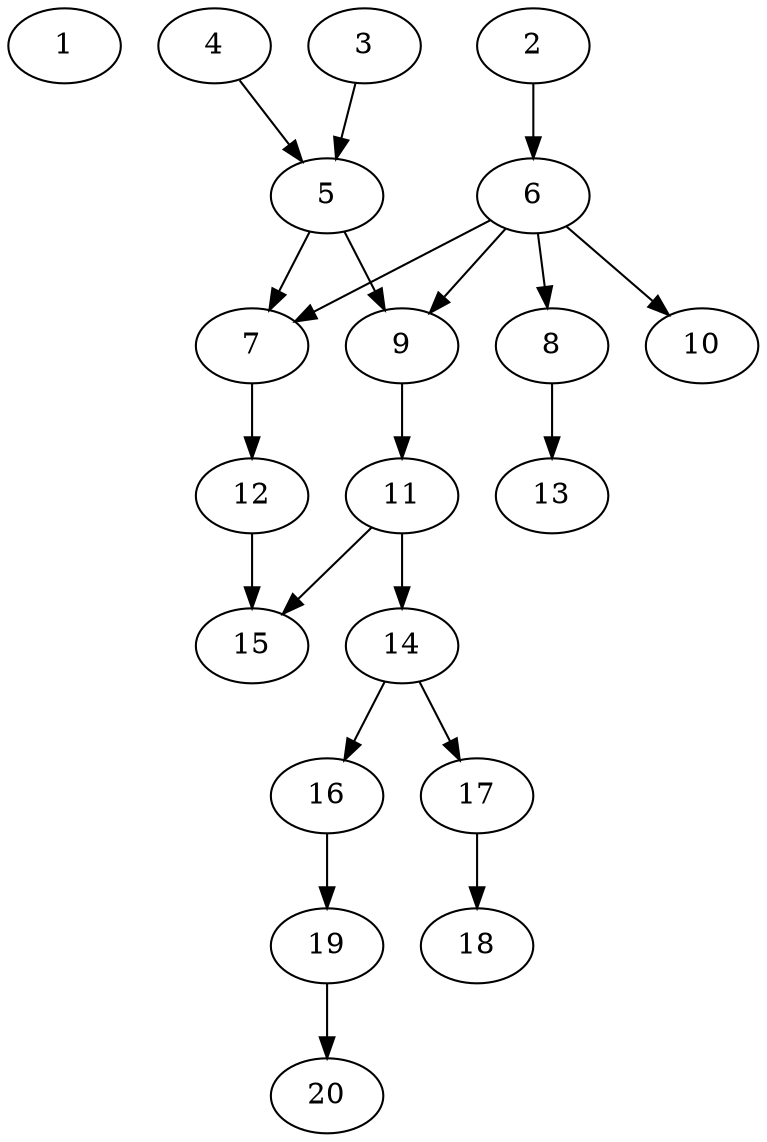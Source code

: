 // DAG automatically generated by daggen at Thu Oct  3 13:58:43 2019
// ./daggen --dot -n 20 --ccr 0.3 --fat 0.5 --regular 0.5 --density 0.6 --mindata 5242880 --maxdata 52428800 
digraph G {
  1 [size="126685867", alpha="0.04", expect_size="38005760"] 
  2 [size="156753920", alpha="0.15", expect_size="47026176"] 
  2 -> 6 [size ="47026176"]
  3 [size="113257813", alpha="0.08", expect_size="33977344"] 
  3 -> 5 [size ="33977344"]
  4 [size="157764267", alpha="0.15", expect_size="47329280"] 
  4 -> 5 [size ="47329280"]
  5 [size="166724267", alpha="0.06", expect_size="50017280"] 
  5 -> 7 [size ="50017280"]
  5 -> 9 [size ="50017280"]
  6 [size="147196587", alpha="0.12", expect_size="44158976"] 
  6 -> 7 [size ="44158976"]
  6 -> 8 [size ="44158976"]
  6 -> 9 [size ="44158976"]
  6 -> 10 [size ="44158976"]
  7 [size="39830187", alpha="0.11", expect_size="11949056"] 
  7 -> 12 [size ="11949056"]
  8 [size="78742187", alpha="0.02", expect_size="23622656"] 
  8 -> 13 [size ="23622656"]
  9 [size="105891840", alpha="0.09", expect_size="31767552"] 
  9 -> 11 [size ="31767552"]
  10 [size="125716480", alpha="0.10", expect_size="37714944"] 
  11 [size="49752747", alpha="0.19", expect_size="14925824"] 
  11 -> 14 [size ="14925824"]
  11 -> 15 [size ="14925824"]
  12 [size="79001600", alpha="0.04", expect_size="23700480"] 
  12 -> 15 [size ="23700480"]
  13 [size="40663040", alpha="0.11", expect_size="12198912"] 
  14 [size="105335467", alpha="0.15", expect_size="31600640"] 
  14 -> 16 [size ="31600640"]
  14 -> 17 [size ="31600640"]
  15 [size="68379307", alpha="0.11", expect_size="20513792"] 
  16 [size="112005120", alpha="0.16", expect_size="33601536"] 
  16 -> 19 [size ="33601536"]
  17 [size="47889067", alpha="0.16", expect_size="14366720"] 
  17 -> 18 [size ="14366720"]
  18 [size="134242987", alpha="0.16", expect_size="40272896"] 
  19 [size="148565333", alpha="0.10", expect_size="44569600"] 
  19 -> 20 [size ="44569600"]
  20 [size="60634453", alpha="0.09", expect_size="18190336"] 
}
